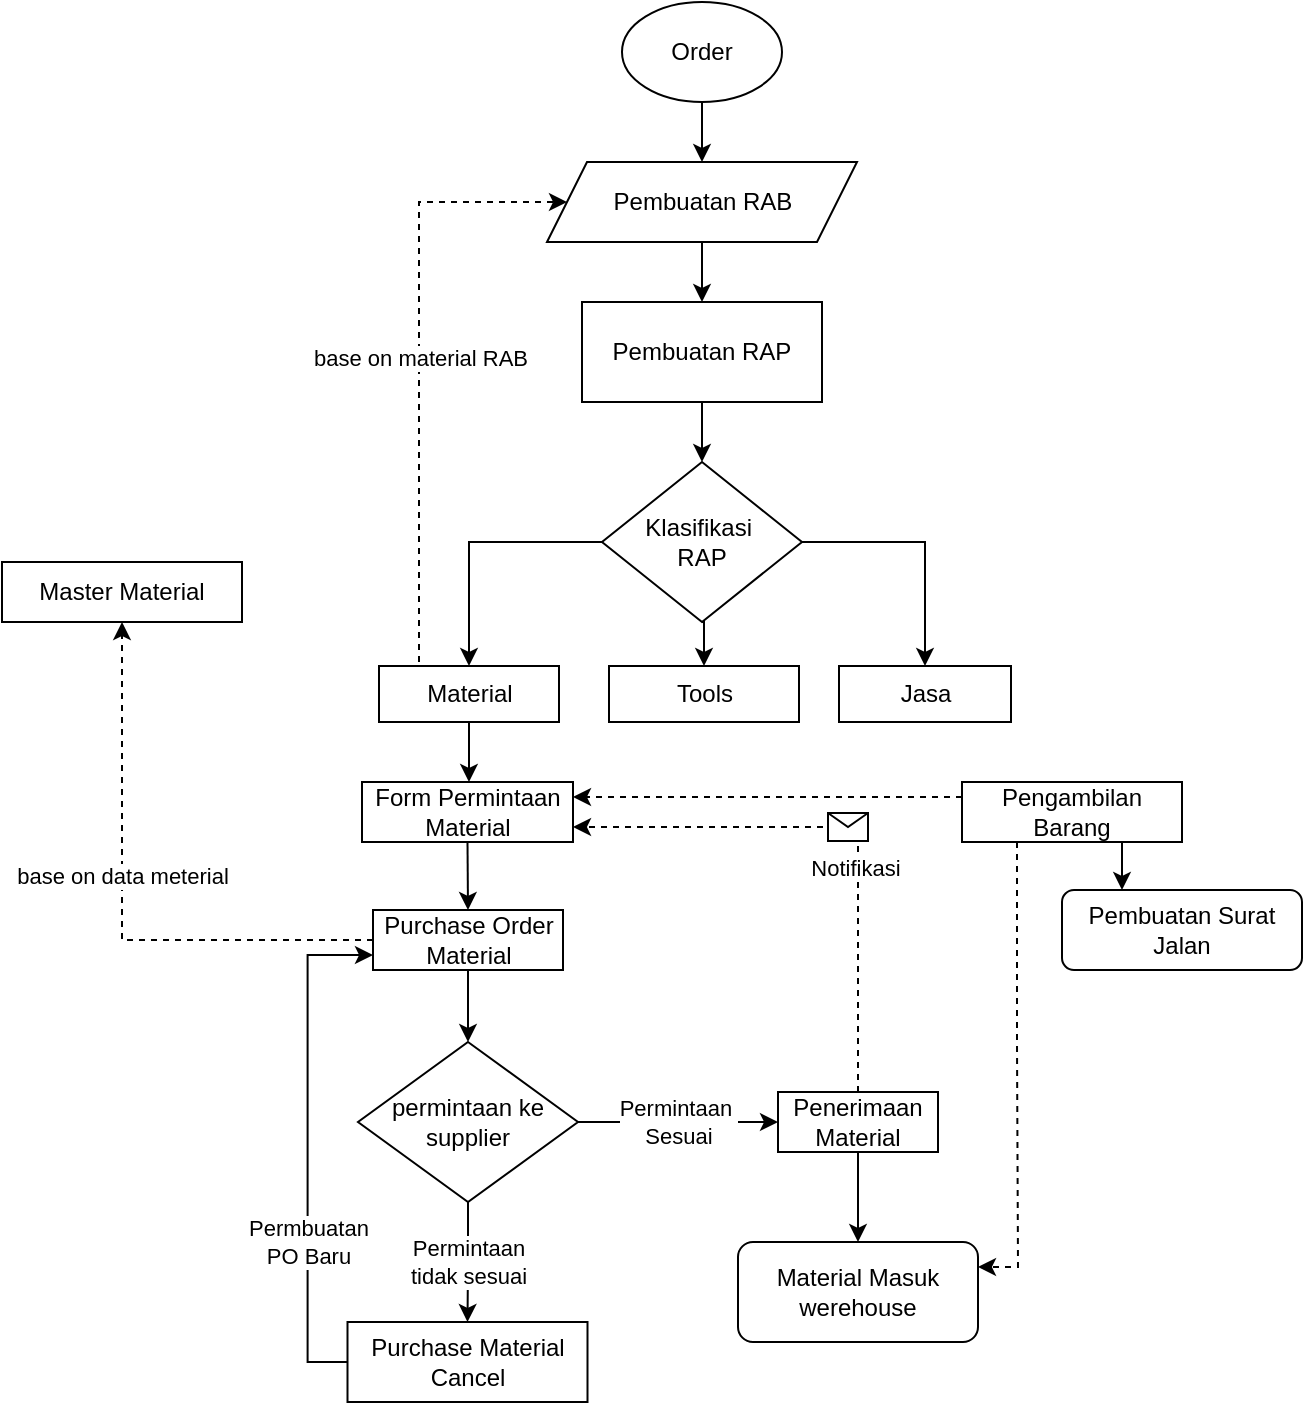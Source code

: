 <mxfile version="21.1.8" type="github">
  <diagram name="Page-1" id="c7558073-3199-34d8-9f00-42111426c3f3">
    <mxGraphModel dx="1128" dy="771" grid="1" gridSize="10" guides="1" tooltips="1" connect="1" arrows="1" fold="1" page="1" pageScale="1" pageWidth="826" pageHeight="1169" background="none" math="0" shadow="0">
      <root>
        <mxCell id="0" />
        <mxCell id="1" parent="0" />
        <mxCell id="ZklJ6SawLSP7vw5HTjSI-102" style="edgeStyle=orthogonalEdgeStyle;rounded=0;orthogonalLoop=1;jettySize=auto;html=1;exitX=0.5;exitY=1;exitDx=0;exitDy=0;entryX=0.5;entryY=0;entryDx=0;entryDy=0;" edge="1" parent="1" source="ZklJ6SawLSP7vw5HTjSI-98" target="ZklJ6SawLSP7vw5HTjSI-99">
          <mxGeometry relative="1" as="geometry" />
        </mxCell>
        <mxCell id="ZklJ6SawLSP7vw5HTjSI-98" value="Order" style="ellipse;whiteSpace=wrap;html=1;" vertex="1" parent="1">
          <mxGeometry x="390" y="40" width="80" height="50" as="geometry" />
        </mxCell>
        <mxCell id="ZklJ6SawLSP7vw5HTjSI-104" style="edgeStyle=orthogonalEdgeStyle;rounded=0;orthogonalLoop=1;jettySize=auto;html=1;exitX=0.5;exitY=1;exitDx=0;exitDy=0;entryX=0.5;entryY=0;entryDx=0;entryDy=0;" edge="1" parent="1" source="ZklJ6SawLSP7vw5HTjSI-99" target="ZklJ6SawLSP7vw5HTjSI-101">
          <mxGeometry relative="1" as="geometry" />
        </mxCell>
        <mxCell id="ZklJ6SawLSP7vw5HTjSI-99" value="Pembuatan RAB" style="shape=parallelogram;perimeter=parallelogramPerimeter;whiteSpace=wrap;html=1;fixedSize=1;" vertex="1" parent="1">
          <mxGeometry x="352.5" y="120" width="155" height="40" as="geometry" />
        </mxCell>
        <mxCell id="ZklJ6SawLSP7vw5HTjSI-107" style="edgeStyle=orthogonalEdgeStyle;rounded=0;orthogonalLoop=1;jettySize=auto;html=1;exitX=0.5;exitY=1;exitDx=0;exitDy=0;entryX=0.5;entryY=0;entryDx=0;entryDy=0;" edge="1" parent="1" source="ZklJ6SawLSP7vw5HTjSI-101" target="ZklJ6SawLSP7vw5HTjSI-106">
          <mxGeometry relative="1" as="geometry" />
        </mxCell>
        <mxCell id="ZklJ6SawLSP7vw5HTjSI-101" value="Pembuatan RAP" style="rounded=0;whiteSpace=wrap;html=1;" vertex="1" parent="1">
          <mxGeometry x="370" y="190" width="120" height="50" as="geometry" />
        </mxCell>
        <mxCell id="ZklJ6SawLSP7vw5HTjSI-111" style="edgeStyle=orthogonalEdgeStyle;rounded=0;orthogonalLoop=1;jettySize=auto;html=1;exitX=0;exitY=0.5;exitDx=0;exitDy=0;entryX=0.5;entryY=0;entryDx=0;entryDy=0;" edge="1" parent="1" source="ZklJ6SawLSP7vw5HTjSI-106" target="ZklJ6SawLSP7vw5HTjSI-108">
          <mxGeometry relative="1" as="geometry" />
        </mxCell>
        <mxCell id="ZklJ6SawLSP7vw5HTjSI-112" style="edgeStyle=orthogonalEdgeStyle;rounded=0;orthogonalLoop=1;jettySize=auto;html=1;exitX=1;exitY=0.5;exitDx=0;exitDy=0;entryX=0.5;entryY=0;entryDx=0;entryDy=0;" edge="1" parent="1" source="ZklJ6SawLSP7vw5HTjSI-106" target="ZklJ6SawLSP7vw5HTjSI-110">
          <mxGeometry relative="1" as="geometry" />
        </mxCell>
        <mxCell id="ZklJ6SawLSP7vw5HTjSI-113" style="edgeStyle=orthogonalEdgeStyle;rounded=0;orthogonalLoop=1;jettySize=auto;html=1;exitX=0.5;exitY=1;exitDx=0;exitDy=0;entryX=0.5;entryY=0;entryDx=0;entryDy=0;" edge="1" parent="1" source="ZklJ6SawLSP7vw5HTjSI-106" target="ZklJ6SawLSP7vw5HTjSI-109">
          <mxGeometry relative="1" as="geometry" />
        </mxCell>
        <mxCell id="ZklJ6SawLSP7vw5HTjSI-106" value="Klasifikasi&amp;nbsp;&lt;br&gt;RAP" style="rhombus;whiteSpace=wrap;html=1;" vertex="1" parent="1">
          <mxGeometry x="380" y="270" width="100" height="80" as="geometry" />
        </mxCell>
        <mxCell id="ZklJ6SawLSP7vw5HTjSI-139" style="edgeStyle=orthogonalEdgeStyle;rounded=0;orthogonalLoop=1;jettySize=auto;html=1;exitX=0.5;exitY=1;exitDx=0;exitDy=0;entryX=0.507;entryY=0;entryDx=0;entryDy=0;entryPerimeter=0;" edge="1" parent="1" source="ZklJ6SawLSP7vw5HTjSI-108" target="ZklJ6SawLSP7vw5HTjSI-119">
          <mxGeometry relative="1" as="geometry" />
        </mxCell>
        <mxCell id="ZklJ6SawLSP7vw5HTjSI-108" value="Material" style="rounded=0;whiteSpace=wrap;html=1;" vertex="1" parent="1">
          <mxGeometry x="268.5" y="372" width="90" height="28" as="geometry" />
        </mxCell>
        <mxCell id="ZklJ6SawLSP7vw5HTjSI-109" value="Tools" style="rounded=0;whiteSpace=wrap;html=1;" vertex="1" parent="1">
          <mxGeometry x="383.5" y="372" width="95" height="28" as="geometry" />
        </mxCell>
        <mxCell id="ZklJ6SawLSP7vw5HTjSI-110" value="Jasa" style="rounded=0;whiteSpace=wrap;html=1;" vertex="1" parent="1">
          <mxGeometry x="498.5" y="372" width="86" height="28" as="geometry" />
        </mxCell>
        <mxCell id="ZklJ6SawLSP7vw5HTjSI-118" value="base on material RAB" style="endArrow=classic;endSize=6;dashed=1;html=1;rounded=0;exitX=0;exitY=0.5;exitDx=0;exitDy=0;entryX=0;entryY=0.5;entryDx=0;entryDy=0;endFill=1;strokeWidth=1;" edge="1" parent="1" target="ZklJ6SawLSP7vw5HTjSI-99">
          <mxGeometry width="160" relative="1" as="geometry">
            <mxPoint x="288.5" y="370" as="sourcePoint" />
            <mxPoint x="278.5" y="260" as="targetPoint" />
            <Array as="points">
              <mxPoint x="288.5" y="140" />
            </Array>
          </mxGeometry>
        </mxCell>
        <mxCell id="ZklJ6SawLSP7vw5HTjSI-122" style="edgeStyle=orthogonalEdgeStyle;rounded=0;orthogonalLoop=1;jettySize=auto;html=1;exitX=0.5;exitY=1;exitDx=0;exitDy=0;entryX=0.5;entryY=0;entryDx=0;entryDy=0;" edge="1" parent="1" source="ZklJ6SawLSP7vw5HTjSI-119" target="ZklJ6SawLSP7vw5HTjSI-121">
          <mxGeometry relative="1" as="geometry" />
        </mxCell>
        <mxCell id="ZklJ6SawLSP7vw5HTjSI-119" value="Form Permintaan Material" style="rounded=0;whiteSpace=wrap;html=1;" vertex="1" parent="1">
          <mxGeometry x="260" y="430" width="105.5" height="30" as="geometry" />
        </mxCell>
        <mxCell id="ZklJ6SawLSP7vw5HTjSI-141" style="edgeStyle=orthogonalEdgeStyle;rounded=0;orthogonalLoop=1;jettySize=auto;html=1;exitX=0.5;exitY=1;exitDx=0;exitDy=0;" edge="1" parent="1" source="ZklJ6SawLSP7vw5HTjSI-121" target="ZklJ6SawLSP7vw5HTjSI-140">
          <mxGeometry relative="1" as="geometry" />
        </mxCell>
        <mxCell id="ZklJ6SawLSP7vw5HTjSI-121" value="Purchase Order&lt;br&gt;Material" style="rounded=0;whiteSpace=wrap;html=1;" vertex="1" parent="1">
          <mxGeometry x="265.5" y="494" width="95" height="30" as="geometry" />
        </mxCell>
        <mxCell id="ZklJ6SawLSP7vw5HTjSI-123" value="Master Material" style="rounded=0;whiteSpace=wrap;html=1;" vertex="1" parent="1">
          <mxGeometry x="80" y="320" width="120" height="30" as="geometry" />
        </mxCell>
        <mxCell id="ZklJ6SawLSP7vw5HTjSI-124" value="" style="endArrow=classic;html=1;rounded=0;exitX=0;exitY=0.5;exitDx=0;exitDy=0;entryX=0.5;entryY=1;entryDx=0;entryDy=0;edgeStyle=orthogonalEdgeStyle;dashed=1;" edge="1" parent="1" source="ZklJ6SawLSP7vw5HTjSI-121" target="ZklJ6SawLSP7vw5HTjSI-123">
          <mxGeometry relative="1" as="geometry">
            <mxPoint x="190" y="410" as="sourcePoint" />
            <mxPoint x="90" y="410" as="targetPoint" />
          </mxGeometry>
        </mxCell>
        <mxCell id="ZklJ6SawLSP7vw5HTjSI-125" value="base on data meterial" style="edgeLabel;resizable=0;html=1;align=center;verticalAlign=middle;" connectable="0" vertex="1" parent="ZklJ6SawLSP7vw5HTjSI-124">
          <mxGeometry relative="1" as="geometry">
            <mxPoint y="-15" as="offset" />
          </mxGeometry>
        </mxCell>
        <mxCell id="ZklJ6SawLSP7vw5HTjSI-145" value="Permintaan&amp;nbsp;&lt;br&gt;Sesuai" style="edgeStyle=orthogonalEdgeStyle;rounded=0;orthogonalLoop=1;jettySize=auto;html=1;exitX=1;exitY=0.5;exitDx=0;exitDy=0;entryX=0;entryY=0.5;entryDx=0;entryDy=0;" edge="1" parent="1" source="ZklJ6SawLSP7vw5HTjSI-140" target="ZklJ6SawLSP7vw5HTjSI-144">
          <mxGeometry relative="1" as="geometry" />
        </mxCell>
        <mxCell id="ZklJ6SawLSP7vw5HTjSI-146" value="Permintaan&lt;br&gt;tidak sesuai" style="edgeStyle=orthogonalEdgeStyle;rounded=0;orthogonalLoop=1;jettySize=auto;html=1;exitX=0.5;exitY=1;exitDx=0;exitDy=0;entryX=0.5;entryY=0;entryDx=0;entryDy=0;" edge="1" parent="1" source="ZklJ6SawLSP7vw5HTjSI-140" target="ZklJ6SawLSP7vw5HTjSI-142">
          <mxGeometry relative="1" as="geometry" />
        </mxCell>
        <mxCell id="ZklJ6SawLSP7vw5HTjSI-140" value="permintaan ke supplier" style="rhombus;whiteSpace=wrap;html=1;" vertex="1" parent="1">
          <mxGeometry x="258" y="560" width="110" height="80" as="geometry" />
        </mxCell>
        <mxCell id="ZklJ6SawLSP7vw5HTjSI-147" value="Permbuatan &lt;br&gt;PO Baru" style="edgeStyle=orthogonalEdgeStyle;rounded=0;orthogonalLoop=1;jettySize=auto;html=1;exitX=0;exitY=0.5;exitDx=0;exitDy=0;entryX=0;entryY=0.75;entryDx=0;entryDy=0;" edge="1" parent="1" source="ZklJ6SawLSP7vw5HTjSI-142" target="ZklJ6SawLSP7vw5HTjSI-121">
          <mxGeometry x="-0.376" relative="1" as="geometry">
            <mxPoint as="offset" />
          </mxGeometry>
        </mxCell>
        <mxCell id="ZklJ6SawLSP7vw5HTjSI-142" value="Purchase Material Cancel" style="rounded=0;whiteSpace=wrap;html=1;" vertex="1" parent="1">
          <mxGeometry x="252.75" y="700" width="120" height="40" as="geometry" />
        </mxCell>
        <mxCell id="ZklJ6SawLSP7vw5HTjSI-154" style="edgeStyle=orthogonalEdgeStyle;rounded=0;orthogonalLoop=1;jettySize=auto;html=1;exitX=0.5;exitY=1;exitDx=0;exitDy=0;entryX=0.5;entryY=0;entryDx=0;entryDy=0;" edge="1" parent="1" source="ZklJ6SawLSP7vw5HTjSI-144" target="ZklJ6SawLSP7vw5HTjSI-153">
          <mxGeometry relative="1" as="geometry" />
        </mxCell>
        <mxCell id="ZklJ6SawLSP7vw5HTjSI-144" value="Penerimaan Material" style="rounded=0;whiteSpace=wrap;html=1;" vertex="1" parent="1">
          <mxGeometry x="468" y="585" width="80" height="30" as="geometry" />
        </mxCell>
        <mxCell id="ZklJ6SawLSP7vw5HTjSI-153" value="Material Masuk&lt;br&gt;werehouse" style="rounded=1;whiteSpace=wrap;html=1;" vertex="1" parent="1">
          <mxGeometry x="448" y="660" width="120" height="50" as="geometry" />
        </mxCell>
        <mxCell id="ZklJ6SawLSP7vw5HTjSI-156" value="Notifikasi&amp;nbsp;" style="endArrow=classic;html=1;rounded=0;exitX=0.5;exitY=0;exitDx=0;exitDy=0;entryX=1;entryY=0.75;entryDx=0;entryDy=0;dashed=1;edgeStyle=orthogonalEdgeStyle;" edge="1" parent="1" source="ZklJ6SawLSP7vw5HTjSI-144" target="ZklJ6SawLSP7vw5HTjSI-119">
          <mxGeometry x="-0.186" relative="1" as="geometry">
            <mxPoint x="430" y="560" as="sourcePoint" />
            <mxPoint x="530" y="560" as="targetPoint" />
            <mxPoint as="offset" />
          </mxGeometry>
        </mxCell>
        <mxCell id="ZklJ6SawLSP7vw5HTjSI-157" value="" style="shape=message;html=1;outlineConnect=0;" vertex="1" parent="ZklJ6SawLSP7vw5HTjSI-156">
          <mxGeometry width="20" height="14" relative="1" as="geometry">
            <mxPoint x="-10" y="-7" as="offset" />
          </mxGeometry>
        </mxCell>
        <mxCell id="ZklJ6SawLSP7vw5HTjSI-159" style="edgeStyle=orthogonalEdgeStyle;rounded=0;orthogonalLoop=1;jettySize=auto;html=1;exitX=0;exitY=0.25;exitDx=0;exitDy=0;entryX=1;entryY=0.25;entryDx=0;entryDy=0;dashed=1;" edge="1" parent="1" source="ZklJ6SawLSP7vw5HTjSI-158" target="ZklJ6SawLSP7vw5HTjSI-119">
          <mxGeometry relative="1" as="geometry" />
        </mxCell>
        <mxCell id="ZklJ6SawLSP7vw5HTjSI-160" style="edgeStyle=orthogonalEdgeStyle;rounded=0;orthogonalLoop=1;jettySize=auto;html=1;exitX=0.25;exitY=1;exitDx=0;exitDy=0;entryX=1;entryY=0.25;entryDx=0;entryDy=0;dashed=1;" edge="1" parent="1" source="ZklJ6SawLSP7vw5HTjSI-158" target="ZklJ6SawLSP7vw5HTjSI-153">
          <mxGeometry relative="1" as="geometry" />
        </mxCell>
        <mxCell id="ZklJ6SawLSP7vw5HTjSI-164" style="edgeStyle=orthogonalEdgeStyle;rounded=0;orthogonalLoop=1;jettySize=auto;html=1;exitX=0.75;exitY=1;exitDx=0;exitDy=0;entryX=0.25;entryY=0;entryDx=0;entryDy=0;" edge="1" parent="1" source="ZklJ6SawLSP7vw5HTjSI-158" target="ZklJ6SawLSP7vw5HTjSI-163">
          <mxGeometry relative="1" as="geometry" />
        </mxCell>
        <mxCell id="ZklJ6SawLSP7vw5HTjSI-158" value="Pengambilan Barang" style="rounded=0;whiteSpace=wrap;html=1;" vertex="1" parent="1">
          <mxGeometry x="560" y="430" width="110" height="30" as="geometry" />
        </mxCell>
        <mxCell id="ZklJ6SawLSP7vw5HTjSI-163" value="Pembuatan Surat Jalan" style="rounded=1;whiteSpace=wrap;html=1;" vertex="1" parent="1">
          <mxGeometry x="610" y="484" width="120" height="40" as="geometry" />
        </mxCell>
      </root>
    </mxGraphModel>
  </diagram>
</mxfile>
